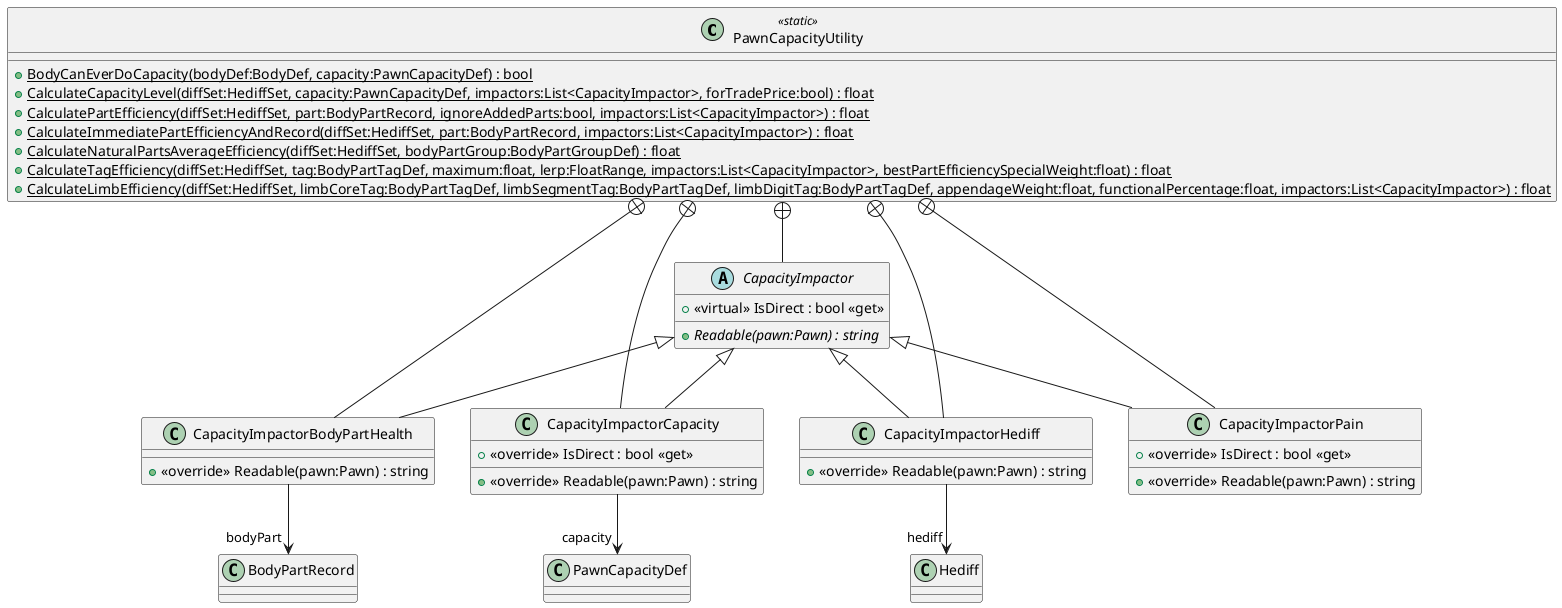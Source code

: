 @startuml
class PawnCapacityUtility <<static>> {
    + {static} BodyCanEverDoCapacity(bodyDef:BodyDef, capacity:PawnCapacityDef) : bool
    + {static} CalculateCapacityLevel(diffSet:HediffSet, capacity:PawnCapacityDef, impactors:List<CapacityImpactor>, forTradePrice:bool) : float
    + {static} CalculatePartEfficiency(diffSet:HediffSet, part:BodyPartRecord, ignoreAddedParts:bool, impactors:List<CapacityImpactor>) : float
    + {static} CalculateImmediatePartEfficiencyAndRecord(diffSet:HediffSet, part:BodyPartRecord, impactors:List<CapacityImpactor>) : float
    + {static} CalculateNaturalPartsAverageEfficiency(diffSet:HediffSet, bodyPartGroup:BodyPartGroupDef) : float
    + {static} CalculateTagEfficiency(diffSet:HediffSet, tag:BodyPartTagDef, maximum:float, lerp:FloatRange, impactors:List<CapacityImpactor>, bestPartEfficiencySpecialWeight:float) : float
    + {static} CalculateLimbEfficiency(diffSet:HediffSet, limbCoreTag:BodyPartTagDef, limbSegmentTag:BodyPartTagDef, limbDigitTag:BodyPartTagDef, appendageWeight:float, functionalPercentage:float, impactors:List<CapacityImpactor>) : float
}
abstract class CapacityImpactor {
    + <<virtual>> IsDirect : bool <<get>>
    + {abstract} Readable(pawn:Pawn) : string
}
class CapacityImpactorBodyPartHealth {
    + <<override>> Readable(pawn:Pawn) : string
}
class CapacityImpactorCapacity {
    + <<override>> IsDirect : bool <<get>>
    + <<override>> Readable(pawn:Pawn) : string
}
class CapacityImpactorHediff {
    + <<override>> Readable(pawn:Pawn) : string
}
class CapacityImpactorPain {
    + <<override>> IsDirect : bool <<get>>
    + <<override>> Readable(pawn:Pawn) : string
}
PawnCapacityUtility +-- CapacityImpactor
PawnCapacityUtility +-- CapacityImpactorBodyPartHealth
CapacityImpactor <|-- CapacityImpactorBodyPartHealth
CapacityImpactorBodyPartHealth --> "bodyPart" BodyPartRecord
PawnCapacityUtility +-- CapacityImpactorCapacity
CapacityImpactor <|-- CapacityImpactorCapacity
CapacityImpactorCapacity --> "capacity" PawnCapacityDef
PawnCapacityUtility +-- CapacityImpactorHediff
CapacityImpactor <|-- CapacityImpactorHediff
CapacityImpactorHediff --> "hediff" Hediff
PawnCapacityUtility +-- CapacityImpactorPain
CapacityImpactor <|-- CapacityImpactorPain
@enduml
